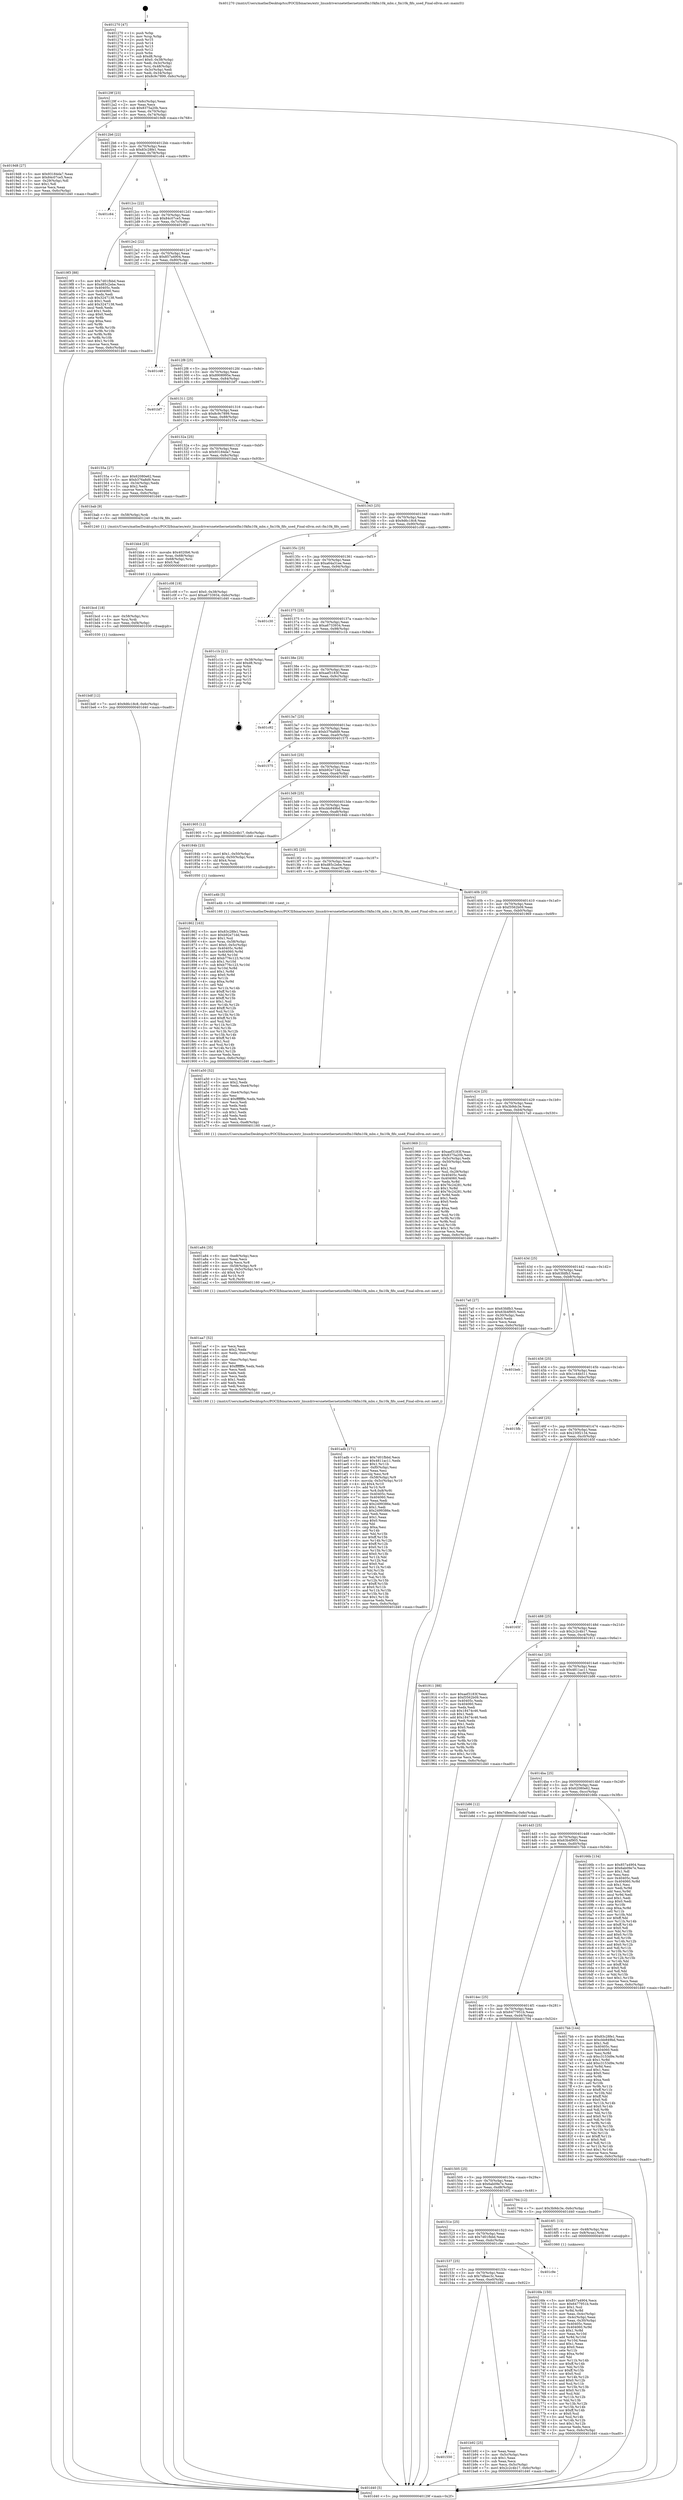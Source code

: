 digraph "0x401270" {
  label = "0x401270 (/mnt/c/Users/mathe/Desktop/tcc/POCII/binaries/extr_linuxdriversnetethernetintelfm10kfm10k_mbx.c_fm10k_fifo_used_Final-ollvm.out::main(0))"
  labelloc = "t"
  node[shape=record]

  Entry [label="",width=0.3,height=0.3,shape=circle,fillcolor=black,style=filled]
  "0x40129f" [label="{
     0x40129f [23]\l
     | [instrs]\l
     &nbsp;&nbsp;0x40129f \<+3\>: mov -0x6c(%rbp),%eax\l
     &nbsp;&nbsp;0x4012a2 \<+2\>: mov %eax,%ecx\l
     &nbsp;&nbsp;0x4012a4 \<+6\>: sub $0x8375a20b,%ecx\l
     &nbsp;&nbsp;0x4012aa \<+3\>: mov %eax,-0x70(%rbp)\l
     &nbsp;&nbsp;0x4012ad \<+3\>: mov %ecx,-0x74(%rbp)\l
     &nbsp;&nbsp;0x4012b0 \<+6\>: je 00000000004019d8 \<main+0x768\>\l
  }"]
  "0x4019d8" [label="{
     0x4019d8 [27]\l
     | [instrs]\l
     &nbsp;&nbsp;0x4019d8 \<+5\>: mov $0x93184da7,%eax\l
     &nbsp;&nbsp;0x4019dd \<+5\>: mov $0x84c07ce5,%ecx\l
     &nbsp;&nbsp;0x4019e2 \<+3\>: mov -0x29(%rbp),%dl\l
     &nbsp;&nbsp;0x4019e5 \<+3\>: test $0x1,%dl\l
     &nbsp;&nbsp;0x4019e8 \<+3\>: cmovne %ecx,%eax\l
     &nbsp;&nbsp;0x4019eb \<+3\>: mov %eax,-0x6c(%rbp)\l
     &nbsp;&nbsp;0x4019ee \<+5\>: jmp 0000000000401d40 \<main+0xad0\>\l
  }"]
  "0x4012b6" [label="{
     0x4012b6 [22]\l
     | [instrs]\l
     &nbsp;&nbsp;0x4012b6 \<+5\>: jmp 00000000004012bb \<main+0x4b\>\l
     &nbsp;&nbsp;0x4012bb \<+3\>: mov -0x70(%rbp),%eax\l
     &nbsp;&nbsp;0x4012be \<+5\>: sub $0x83c28fe1,%eax\l
     &nbsp;&nbsp;0x4012c3 \<+3\>: mov %eax,-0x78(%rbp)\l
     &nbsp;&nbsp;0x4012c6 \<+6\>: je 0000000000401c64 \<main+0x9f4\>\l
  }"]
  Exit [label="",width=0.3,height=0.3,shape=circle,fillcolor=black,style=filled,peripheries=2]
  "0x401c64" [label="{
     0x401c64\l
  }", style=dashed]
  "0x4012cc" [label="{
     0x4012cc [22]\l
     | [instrs]\l
     &nbsp;&nbsp;0x4012cc \<+5\>: jmp 00000000004012d1 \<main+0x61\>\l
     &nbsp;&nbsp;0x4012d1 \<+3\>: mov -0x70(%rbp),%eax\l
     &nbsp;&nbsp;0x4012d4 \<+5\>: sub $0x84c07ce5,%eax\l
     &nbsp;&nbsp;0x4012d9 \<+3\>: mov %eax,-0x7c(%rbp)\l
     &nbsp;&nbsp;0x4012dc \<+6\>: je 00000000004019f3 \<main+0x783\>\l
  }"]
  "0x401bdf" [label="{
     0x401bdf [12]\l
     | [instrs]\l
     &nbsp;&nbsp;0x401bdf \<+7\>: movl $0x9d6c18c8,-0x6c(%rbp)\l
     &nbsp;&nbsp;0x401be6 \<+5\>: jmp 0000000000401d40 \<main+0xad0\>\l
  }"]
  "0x4019f3" [label="{
     0x4019f3 [88]\l
     | [instrs]\l
     &nbsp;&nbsp;0x4019f3 \<+5\>: mov $0x7d01fbbd,%eax\l
     &nbsp;&nbsp;0x4019f8 \<+5\>: mov $0xd85c2ebe,%ecx\l
     &nbsp;&nbsp;0x4019fd \<+7\>: mov 0x40405c,%edx\l
     &nbsp;&nbsp;0x401a04 \<+7\>: mov 0x404060,%esi\l
     &nbsp;&nbsp;0x401a0b \<+2\>: mov %edx,%edi\l
     &nbsp;&nbsp;0x401a0d \<+6\>: sub $0x3247138,%edi\l
     &nbsp;&nbsp;0x401a13 \<+3\>: sub $0x1,%edi\l
     &nbsp;&nbsp;0x401a16 \<+6\>: add $0x3247138,%edi\l
     &nbsp;&nbsp;0x401a1c \<+3\>: imul %edi,%edx\l
     &nbsp;&nbsp;0x401a1f \<+3\>: and $0x1,%edx\l
     &nbsp;&nbsp;0x401a22 \<+3\>: cmp $0x0,%edx\l
     &nbsp;&nbsp;0x401a25 \<+4\>: sete %r8b\l
     &nbsp;&nbsp;0x401a29 \<+3\>: cmp $0xa,%esi\l
     &nbsp;&nbsp;0x401a2c \<+4\>: setl %r9b\l
     &nbsp;&nbsp;0x401a30 \<+3\>: mov %r8b,%r10b\l
     &nbsp;&nbsp;0x401a33 \<+3\>: and %r9b,%r10b\l
     &nbsp;&nbsp;0x401a36 \<+3\>: xor %r9b,%r8b\l
     &nbsp;&nbsp;0x401a39 \<+3\>: or %r8b,%r10b\l
     &nbsp;&nbsp;0x401a3c \<+4\>: test $0x1,%r10b\l
     &nbsp;&nbsp;0x401a40 \<+3\>: cmovne %ecx,%eax\l
     &nbsp;&nbsp;0x401a43 \<+3\>: mov %eax,-0x6c(%rbp)\l
     &nbsp;&nbsp;0x401a46 \<+5\>: jmp 0000000000401d40 \<main+0xad0\>\l
  }"]
  "0x4012e2" [label="{
     0x4012e2 [22]\l
     | [instrs]\l
     &nbsp;&nbsp;0x4012e2 \<+5\>: jmp 00000000004012e7 \<main+0x77\>\l
     &nbsp;&nbsp;0x4012e7 \<+3\>: mov -0x70(%rbp),%eax\l
     &nbsp;&nbsp;0x4012ea \<+5\>: sub $0x857a4904,%eax\l
     &nbsp;&nbsp;0x4012ef \<+3\>: mov %eax,-0x80(%rbp)\l
     &nbsp;&nbsp;0x4012f2 \<+6\>: je 0000000000401c48 \<main+0x9d8\>\l
  }"]
  "0x401bcd" [label="{
     0x401bcd [18]\l
     | [instrs]\l
     &nbsp;&nbsp;0x401bcd \<+4\>: mov -0x58(%rbp),%rsi\l
     &nbsp;&nbsp;0x401bd1 \<+3\>: mov %rsi,%rdi\l
     &nbsp;&nbsp;0x401bd4 \<+6\>: mov %eax,-0xf4(%rbp)\l
     &nbsp;&nbsp;0x401bda \<+5\>: call 0000000000401030 \<free@plt\>\l
     | [calls]\l
     &nbsp;&nbsp;0x401030 \{1\} (unknown)\l
  }"]
  "0x401c48" [label="{
     0x401c48\l
  }", style=dashed]
  "0x4012f8" [label="{
     0x4012f8 [25]\l
     | [instrs]\l
     &nbsp;&nbsp;0x4012f8 \<+5\>: jmp 00000000004012fd \<main+0x8d\>\l
     &nbsp;&nbsp;0x4012fd \<+3\>: mov -0x70(%rbp),%eax\l
     &nbsp;&nbsp;0x401300 \<+5\>: sub $0x8908995e,%eax\l
     &nbsp;&nbsp;0x401305 \<+6\>: mov %eax,-0x84(%rbp)\l
     &nbsp;&nbsp;0x40130b \<+6\>: je 0000000000401bf7 \<main+0x987\>\l
  }"]
  "0x401bb4" [label="{
     0x401bb4 [25]\l
     | [instrs]\l
     &nbsp;&nbsp;0x401bb4 \<+10\>: movabs $0x4020b6,%rdi\l
     &nbsp;&nbsp;0x401bbe \<+4\>: mov %rax,-0x68(%rbp)\l
     &nbsp;&nbsp;0x401bc2 \<+4\>: mov -0x68(%rbp),%rsi\l
     &nbsp;&nbsp;0x401bc6 \<+2\>: mov $0x0,%al\l
     &nbsp;&nbsp;0x401bc8 \<+5\>: call 0000000000401040 \<printf@plt\>\l
     | [calls]\l
     &nbsp;&nbsp;0x401040 \{1\} (unknown)\l
  }"]
  "0x401bf7" [label="{
     0x401bf7\l
  }", style=dashed]
  "0x401311" [label="{
     0x401311 [25]\l
     | [instrs]\l
     &nbsp;&nbsp;0x401311 \<+5\>: jmp 0000000000401316 \<main+0xa6\>\l
     &nbsp;&nbsp;0x401316 \<+3\>: mov -0x70(%rbp),%eax\l
     &nbsp;&nbsp;0x401319 \<+5\>: sub $0x8c9c7899,%eax\l
     &nbsp;&nbsp;0x40131e \<+6\>: mov %eax,-0x88(%rbp)\l
     &nbsp;&nbsp;0x401324 \<+6\>: je 000000000040155a \<main+0x2ea\>\l
  }"]
  "0x401550" [label="{
     0x401550\l
  }", style=dashed]
  "0x40155a" [label="{
     0x40155a [27]\l
     | [instrs]\l
     &nbsp;&nbsp;0x40155a \<+5\>: mov $0x62080e62,%eax\l
     &nbsp;&nbsp;0x40155f \<+5\>: mov $0xb376a8d9,%ecx\l
     &nbsp;&nbsp;0x401564 \<+3\>: mov -0x34(%rbp),%edx\l
     &nbsp;&nbsp;0x401567 \<+3\>: cmp $0x2,%edx\l
     &nbsp;&nbsp;0x40156a \<+3\>: cmovne %ecx,%eax\l
     &nbsp;&nbsp;0x40156d \<+3\>: mov %eax,-0x6c(%rbp)\l
     &nbsp;&nbsp;0x401570 \<+5\>: jmp 0000000000401d40 \<main+0xad0\>\l
  }"]
  "0x40132a" [label="{
     0x40132a [25]\l
     | [instrs]\l
     &nbsp;&nbsp;0x40132a \<+5\>: jmp 000000000040132f \<main+0xbf\>\l
     &nbsp;&nbsp;0x40132f \<+3\>: mov -0x70(%rbp),%eax\l
     &nbsp;&nbsp;0x401332 \<+5\>: sub $0x93184da7,%eax\l
     &nbsp;&nbsp;0x401337 \<+6\>: mov %eax,-0x8c(%rbp)\l
     &nbsp;&nbsp;0x40133d \<+6\>: je 0000000000401bab \<main+0x93b\>\l
  }"]
  "0x401d40" [label="{
     0x401d40 [5]\l
     | [instrs]\l
     &nbsp;&nbsp;0x401d40 \<+5\>: jmp 000000000040129f \<main+0x2f\>\l
  }"]
  "0x401270" [label="{
     0x401270 [47]\l
     | [instrs]\l
     &nbsp;&nbsp;0x401270 \<+1\>: push %rbp\l
     &nbsp;&nbsp;0x401271 \<+3\>: mov %rsp,%rbp\l
     &nbsp;&nbsp;0x401274 \<+2\>: push %r15\l
     &nbsp;&nbsp;0x401276 \<+2\>: push %r14\l
     &nbsp;&nbsp;0x401278 \<+2\>: push %r13\l
     &nbsp;&nbsp;0x40127a \<+2\>: push %r12\l
     &nbsp;&nbsp;0x40127c \<+1\>: push %rbx\l
     &nbsp;&nbsp;0x40127d \<+7\>: sub $0xd8,%rsp\l
     &nbsp;&nbsp;0x401284 \<+7\>: movl $0x0,-0x38(%rbp)\l
     &nbsp;&nbsp;0x40128b \<+3\>: mov %edi,-0x3c(%rbp)\l
     &nbsp;&nbsp;0x40128e \<+4\>: mov %rsi,-0x48(%rbp)\l
     &nbsp;&nbsp;0x401292 \<+3\>: mov -0x3c(%rbp),%edi\l
     &nbsp;&nbsp;0x401295 \<+3\>: mov %edi,-0x34(%rbp)\l
     &nbsp;&nbsp;0x401298 \<+7\>: movl $0x8c9c7899,-0x6c(%rbp)\l
  }"]
  "0x401b92" [label="{
     0x401b92 [25]\l
     | [instrs]\l
     &nbsp;&nbsp;0x401b92 \<+2\>: xor %eax,%eax\l
     &nbsp;&nbsp;0x401b94 \<+3\>: mov -0x5c(%rbp),%ecx\l
     &nbsp;&nbsp;0x401b97 \<+3\>: sub $0x1,%eax\l
     &nbsp;&nbsp;0x401b9a \<+2\>: sub %eax,%ecx\l
     &nbsp;&nbsp;0x401b9c \<+3\>: mov %ecx,-0x5c(%rbp)\l
     &nbsp;&nbsp;0x401b9f \<+7\>: movl $0x2c2c4b17,-0x6c(%rbp)\l
     &nbsp;&nbsp;0x401ba6 \<+5\>: jmp 0000000000401d40 \<main+0xad0\>\l
  }"]
  "0x401bab" [label="{
     0x401bab [9]\l
     | [instrs]\l
     &nbsp;&nbsp;0x401bab \<+4\>: mov -0x58(%rbp),%rdi\l
     &nbsp;&nbsp;0x401baf \<+5\>: call 0000000000401240 \<fm10k_fifo_used\>\l
     | [calls]\l
     &nbsp;&nbsp;0x401240 \{1\} (/mnt/c/Users/mathe/Desktop/tcc/POCII/binaries/extr_linuxdriversnetethernetintelfm10kfm10k_mbx.c_fm10k_fifo_used_Final-ollvm.out::fm10k_fifo_used)\l
  }"]
  "0x401343" [label="{
     0x401343 [25]\l
     | [instrs]\l
     &nbsp;&nbsp;0x401343 \<+5\>: jmp 0000000000401348 \<main+0xd8\>\l
     &nbsp;&nbsp;0x401348 \<+3\>: mov -0x70(%rbp),%eax\l
     &nbsp;&nbsp;0x40134b \<+5\>: sub $0x9d6c18c8,%eax\l
     &nbsp;&nbsp;0x401350 \<+6\>: mov %eax,-0x90(%rbp)\l
     &nbsp;&nbsp;0x401356 \<+6\>: je 0000000000401c08 \<main+0x998\>\l
  }"]
  "0x401537" [label="{
     0x401537 [25]\l
     | [instrs]\l
     &nbsp;&nbsp;0x401537 \<+5\>: jmp 000000000040153c \<main+0x2cc\>\l
     &nbsp;&nbsp;0x40153c \<+3\>: mov -0x70(%rbp),%eax\l
     &nbsp;&nbsp;0x40153f \<+5\>: sub $0x7dfeec3c,%eax\l
     &nbsp;&nbsp;0x401544 \<+6\>: mov %eax,-0xe0(%rbp)\l
     &nbsp;&nbsp;0x40154a \<+6\>: je 0000000000401b92 \<main+0x922\>\l
  }"]
  "0x401c08" [label="{
     0x401c08 [19]\l
     | [instrs]\l
     &nbsp;&nbsp;0x401c08 \<+7\>: movl $0x0,-0x38(%rbp)\l
     &nbsp;&nbsp;0x401c0f \<+7\>: movl $0xa6733934,-0x6c(%rbp)\l
     &nbsp;&nbsp;0x401c16 \<+5\>: jmp 0000000000401d40 \<main+0xad0\>\l
  }"]
  "0x40135c" [label="{
     0x40135c [25]\l
     | [instrs]\l
     &nbsp;&nbsp;0x40135c \<+5\>: jmp 0000000000401361 \<main+0xf1\>\l
     &nbsp;&nbsp;0x401361 \<+3\>: mov -0x70(%rbp),%eax\l
     &nbsp;&nbsp;0x401364 \<+5\>: sub $0xa64a31ee,%eax\l
     &nbsp;&nbsp;0x401369 \<+6\>: mov %eax,-0x94(%rbp)\l
     &nbsp;&nbsp;0x40136f \<+6\>: je 0000000000401c30 \<main+0x9c0\>\l
  }"]
  "0x401c9e" [label="{
     0x401c9e\l
  }", style=dashed]
  "0x401c30" [label="{
     0x401c30\l
  }", style=dashed]
  "0x401375" [label="{
     0x401375 [25]\l
     | [instrs]\l
     &nbsp;&nbsp;0x401375 \<+5\>: jmp 000000000040137a \<main+0x10a\>\l
     &nbsp;&nbsp;0x40137a \<+3\>: mov -0x70(%rbp),%eax\l
     &nbsp;&nbsp;0x40137d \<+5\>: sub $0xa6733934,%eax\l
     &nbsp;&nbsp;0x401382 \<+6\>: mov %eax,-0x98(%rbp)\l
     &nbsp;&nbsp;0x401388 \<+6\>: je 0000000000401c1b \<main+0x9ab\>\l
  }"]
  "0x401adb" [label="{
     0x401adb [171]\l
     | [instrs]\l
     &nbsp;&nbsp;0x401adb \<+5\>: mov $0x7d01fbbd,%ecx\l
     &nbsp;&nbsp;0x401ae0 \<+5\>: mov $0x4811ac11,%edx\l
     &nbsp;&nbsp;0x401ae5 \<+3\>: mov $0x1,%r11b\l
     &nbsp;&nbsp;0x401ae8 \<+6\>: mov -0xf0(%rbp),%esi\l
     &nbsp;&nbsp;0x401aee \<+3\>: imul %eax,%esi\l
     &nbsp;&nbsp;0x401af1 \<+3\>: movslq %esi,%r8\l
     &nbsp;&nbsp;0x401af4 \<+4\>: mov -0x58(%rbp),%r9\l
     &nbsp;&nbsp;0x401af8 \<+4\>: movslq -0x5c(%rbp),%r10\l
     &nbsp;&nbsp;0x401afc \<+4\>: shl $0x4,%r10\l
     &nbsp;&nbsp;0x401b00 \<+3\>: add %r10,%r9\l
     &nbsp;&nbsp;0x401b03 \<+4\>: mov %r8,0x8(%r9)\l
     &nbsp;&nbsp;0x401b07 \<+7\>: mov 0x40405c,%eax\l
     &nbsp;&nbsp;0x401b0e \<+7\>: mov 0x404060,%esi\l
     &nbsp;&nbsp;0x401b15 \<+2\>: mov %eax,%edi\l
     &nbsp;&nbsp;0x401b17 \<+6\>: add $0x2499386e,%edi\l
     &nbsp;&nbsp;0x401b1d \<+3\>: sub $0x1,%edi\l
     &nbsp;&nbsp;0x401b20 \<+6\>: sub $0x2499386e,%edi\l
     &nbsp;&nbsp;0x401b26 \<+3\>: imul %edi,%eax\l
     &nbsp;&nbsp;0x401b29 \<+3\>: and $0x1,%eax\l
     &nbsp;&nbsp;0x401b2c \<+3\>: cmp $0x0,%eax\l
     &nbsp;&nbsp;0x401b2f \<+3\>: sete %bl\l
     &nbsp;&nbsp;0x401b32 \<+3\>: cmp $0xa,%esi\l
     &nbsp;&nbsp;0x401b35 \<+4\>: setl %r14b\l
     &nbsp;&nbsp;0x401b39 \<+3\>: mov %bl,%r15b\l
     &nbsp;&nbsp;0x401b3c \<+4\>: xor $0xff,%r15b\l
     &nbsp;&nbsp;0x401b40 \<+3\>: mov %r14b,%r12b\l
     &nbsp;&nbsp;0x401b43 \<+4\>: xor $0xff,%r12b\l
     &nbsp;&nbsp;0x401b47 \<+4\>: xor $0x0,%r11b\l
     &nbsp;&nbsp;0x401b4b \<+3\>: mov %r15b,%r13b\l
     &nbsp;&nbsp;0x401b4e \<+4\>: and $0x0,%r13b\l
     &nbsp;&nbsp;0x401b52 \<+3\>: and %r11b,%bl\l
     &nbsp;&nbsp;0x401b55 \<+3\>: mov %r12b,%al\l
     &nbsp;&nbsp;0x401b58 \<+2\>: and $0x0,%al\l
     &nbsp;&nbsp;0x401b5a \<+3\>: and %r11b,%r14b\l
     &nbsp;&nbsp;0x401b5d \<+3\>: or %bl,%r13b\l
     &nbsp;&nbsp;0x401b60 \<+3\>: or %r14b,%al\l
     &nbsp;&nbsp;0x401b63 \<+3\>: xor %al,%r13b\l
     &nbsp;&nbsp;0x401b66 \<+3\>: or %r12b,%r15b\l
     &nbsp;&nbsp;0x401b69 \<+4\>: xor $0xff,%r15b\l
     &nbsp;&nbsp;0x401b6d \<+4\>: or $0x0,%r11b\l
     &nbsp;&nbsp;0x401b71 \<+3\>: and %r11b,%r15b\l
     &nbsp;&nbsp;0x401b74 \<+3\>: or %r15b,%r13b\l
     &nbsp;&nbsp;0x401b77 \<+4\>: test $0x1,%r13b\l
     &nbsp;&nbsp;0x401b7b \<+3\>: cmovne %edx,%ecx\l
     &nbsp;&nbsp;0x401b7e \<+3\>: mov %ecx,-0x6c(%rbp)\l
     &nbsp;&nbsp;0x401b81 \<+5\>: jmp 0000000000401d40 \<main+0xad0\>\l
  }"]
  "0x401c1b" [label="{
     0x401c1b [21]\l
     | [instrs]\l
     &nbsp;&nbsp;0x401c1b \<+3\>: mov -0x38(%rbp),%eax\l
     &nbsp;&nbsp;0x401c1e \<+7\>: add $0xd8,%rsp\l
     &nbsp;&nbsp;0x401c25 \<+1\>: pop %rbx\l
     &nbsp;&nbsp;0x401c26 \<+2\>: pop %r12\l
     &nbsp;&nbsp;0x401c28 \<+2\>: pop %r13\l
     &nbsp;&nbsp;0x401c2a \<+2\>: pop %r14\l
     &nbsp;&nbsp;0x401c2c \<+2\>: pop %r15\l
     &nbsp;&nbsp;0x401c2e \<+1\>: pop %rbp\l
     &nbsp;&nbsp;0x401c2f \<+1\>: ret\l
  }"]
  "0x40138e" [label="{
     0x40138e [25]\l
     | [instrs]\l
     &nbsp;&nbsp;0x40138e \<+5\>: jmp 0000000000401393 \<main+0x123\>\l
     &nbsp;&nbsp;0x401393 \<+3\>: mov -0x70(%rbp),%eax\l
     &nbsp;&nbsp;0x401396 \<+5\>: sub $0xaef3183f,%eax\l
     &nbsp;&nbsp;0x40139b \<+6\>: mov %eax,-0x9c(%rbp)\l
     &nbsp;&nbsp;0x4013a1 \<+6\>: je 0000000000401c92 \<main+0xa22\>\l
  }"]
  "0x401aa7" [label="{
     0x401aa7 [52]\l
     | [instrs]\l
     &nbsp;&nbsp;0x401aa7 \<+2\>: xor %ecx,%ecx\l
     &nbsp;&nbsp;0x401aa9 \<+5\>: mov $0x2,%edx\l
     &nbsp;&nbsp;0x401aae \<+6\>: mov %edx,-0xec(%rbp)\l
     &nbsp;&nbsp;0x401ab4 \<+1\>: cltd\l
     &nbsp;&nbsp;0x401ab5 \<+6\>: mov -0xec(%rbp),%esi\l
     &nbsp;&nbsp;0x401abb \<+2\>: idiv %esi\l
     &nbsp;&nbsp;0x401abd \<+6\>: imul $0xfffffffe,%edx,%edx\l
     &nbsp;&nbsp;0x401ac3 \<+2\>: mov %ecx,%edi\l
     &nbsp;&nbsp;0x401ac5 \<+2\>: sub %edx,%edi\l
     &nbsp;&nbsp;0x401ac7 \<+2\>: mov %ecx,%edx\l
     &nbsp;&nbsp;0x401ac9 \<+3\>: sub $0x1,%edx\l
     &nbsp;&nbsp;0x401acc \<+2\>: add %edx,%edi\l
     &nbsp;&nbsp;0x401ace \<+2\>: sub %edi,%ecx\l
     &nbsp;&nbsp;0x401ad0 \<+6\>: mov %ecx,-0xf0(%rbp)\l
     &nbsp;&nbsp;0x401ad6 \<+5\>: call 0000000000401160 \<next_i\>\l
     | [calls]\l
     &nbsp;&nbsp;0x401160 \{1\} (/mnt/c/Users/mathe/Desktop/tcc/POCII/binaries/extr_linuxdriversnetethernetintelfm10kfm10k_mbx.c_fm10k_fifo_used_Final-ollvm.out::next_i)\l
  }"]
  "0x401c92" [label="{
     0x401c92\l
  }", style=dashed]
  "0x4013a7" [label="{
     0x4013a7 [25]\l
     | [instrs]\l
     &nbsp;&nbsp;0x4013a7 \<+5\>: jmp 00000000004013ac \<main+0x13c\>\l
     &nbsp;&nbsp;0x4013ac \<+3\>: mov -0x70(%rbp),%eax\l
     &nbsp;&nbsp;0x4013af \<+5\>: sub $0xb376a8d9,%eax\l
     &nbsp;&nbsp;0x4013b4 \<+6\>: mov %eax,-0xa0(%rbp)\l
     &nbsp;&nbsp;0x4013ba \<+6\>: je 0000000000401575 \<main+0x305\>\l
  }"]
  "0x401a84" [label="{
     0x401a84 [35]\l
     | [instrs]\l
     &nbsp;&nbsp;0x401a84 \<+6\>: mov -0xe8(%rbp),%ecx\l
     &nbsp;&nbsp;0x401a8a \<+3\>: imul %eax,%ecx\l
     &nbsp;&nbsp;0x401a8d \<+3\>: movslq %ecx,%r8\l
     &nbsp;&nbsp;0x401a90 \<+4\>: mov -0x58(%rbp),%r9\l
     &nbsp;&nbsp;0x401a94 \<+4\>: movslq -0x5c(%rbp),%r10\l
     &nbsp;&nbsp;0x401a98 \<+4\>: shl $0x4,%r10\l
     &nbsp;&nbsp;0x401a9c \<+3\>: add %r10,%r9\l
     &nbsp;&nbsp;0x401a9f \<+3\>: mov %r8,(%r9)\l
     &nbsp;&nbsp;0x401aa2 \<+5\>: call 0000000000401160 \<next_i\>\l
     | [calls]\l
     &nbsp;&nbsp;0x401160 \{1\} (/mnt/c/Users/mathe/Desktop/tcc/POCII/binaries/extr_linuxdriversnetethernetintelfm10kfm10k_mbx.c_fm10k_fifo_used_Final-ollvm.out::next_i)\l
  }"]
  "0x401575" [label="{
     0x401575\l
  }", style=dashed]
  "0x4013c0" [label="{
     0x4013c0 [25]\l
     | [instrs]\l
     &nbsp;&nbsp;0x4013c0 \<+5\>: jmp 00000000004013c5 \<main+0x155\>\l
     &nbsp;&nbsp;0x4013c5 \<+3\>: mov -0x70(%rbp),%eax\l
     &nbsp;&nbsp;0x4013c8 \<+5\>: sub $0xb92e71dd,%eax\l
     &nbsp;&nbsp;0x4013cd \<+6\>: mov %eax,-0xa4(%rbp)\l
     &nbsp;&nbsp;0x4013d3 \<+6\>: je 0000000000401905 \<main+0x695\>\l
  }"]
  "0x401a50" [label="{
     0x401a50 [52]\l
     | [instrs]\l
     &nbsp;&nbsp;0x401a50 \<+2\>: xor %ecx,%ecx\l
     &nbsp;&nbsp;0x401a52 \<+5\>: mov $0x2,%edx\l
     &nbsp;&nbsp;0x401a57 \<+6\>: mov %edx,-0xe4(%rbp)\l
     &nbsp;&nbsp;0x401a5d \<+1\>: cltd\l
     &nbsp;&nbsp;0x401a5e \<+6\>: mov -0xe4(%rbp),%esi\l
     &nbsp;&nbsp;0x401a64 \<+2\>: idiv %esi\l
     &nbsp;&nbsp;0x401a66 \<+6\>: imul $0xfffffffe,%edx,%edx\l
     &nbsp;&nbsp;0x401a6c \<+2\>: mov %ecx,%edi\l
     &nbsp;&nbsp;0x401a6e \<+2\>: sub %edx,%edi\l
     &nbsp;&nbsp;0x401a70 \<+2\>: mov %ecx,%edx\l
     &nbsp;&nbsp;0x401a72 \<+3\>: sub $0x1,%edx\l
     &nbsp;&nbsp;0x401a75 \<+2\>: add %edx,%edi\l
     &nbsp;&nbsp;0x401a77 \<+2\>: sub %edi,%ecx\l
     &nbsp;&nbsp;0x401a79 \<+6\>: mov %ecx,-0xe8(%rbp)\l
     &nbsp;&nbsp;0x401a7f \<+5\>: call 0000000000401160 \<next_i\>\l
     | [calls]\l
     &nbsp;&nbsp;0x401160 \{1\} (/mnt/c/Users/mathe/Desktop/tcc/POCII/binaries/extr_linuxdriversnetethernetintelfm10kfm10k_mbx.c_fm10k_fifo_used_Final-ollvm.out::next_i)\l
  }"]
  "0x401905" [label="{
     0x401905 [12]\l
     | [instrs]\l
     &nbsp;&nbsp;0x401905 \<+7\>: movl $0x2c2c4b17,-0x6c(%rbp)\l
     &nbsp;&nbsp;0x40190c \<+5\>: jmp 0000000000401d40 \<main+0xad0\>\l
  }"]
  "0x4013d9" [label="{
     0x4013d9 [25]\l
     | [instrs]\l
     &nbsp;&nbsp;0x4013d9 \<+5\>: jmp 00000000004013de \<main+0x16e\>\l
     &nbsp;&nbsp;0x4013de \<+3\>: mov -0x70(%rbp),%eax\l
     &nbsp;&nbsp;0x4013e1 \<+5\>: sub $0xcbb849bd,%eax\l
     &nbsp;&nbsp;0x4013e6 \<+6\>: mov %eax,-0xa8(%rbp)\l
     &nbsp;&nbsp;0x4013ec \<+6\>: je 000000000040184b \<main+0x5db\>\l
  }"]
  "0x401862" [label="{
     0x401862 [163]\l
     | [instrs]\l
     &nbsp;&nbsp;0x401862 \<+5\>: mov $0x83c28fe1,%ecx\l
     &nbsp;&nbsp;0x401867 \<+5\>: mov $0xb92e71dd,%edx\l
     &nbsp;&nbsp;0x40186c \<+3\>: mov $0x1,%sil\l
     &nbsp;&nbsp;0x40186f \<+4\>: mov %rax,-0x58(%rbp)\l
     &nbsp;&nbsp;0x401873 \<+7\>: movl $0x0,-0x5c(%rbp)\l
     &nbsp;&nbsp;0x40187a \<+8\>: mov 0x40405c,%r8d\l
     &nbsp;&nbsp;0x401882 \<+8\>: mov 0x404060,%r9d\l
     &nbsp;&nbsp;0x40188a \<+3\>: mov %r8d,%r10d\l
     &nbsp;&nbsp;0x40188d \<+7\>: add $0xb776c123,%r10d\l
     &nbsp;&nbsp;0x401894 \<+4\>: sub $0x1,%r10d\l
     &nbsp;&nbsp;0x401898 \<+7\>: sub $0xb776c123,%r10d\l
     &nbsp;&nbsp;0x40189f \<+4\>: imul %r10d,%r8d\l
     &nbsp;&nbsp;0x4018a3 \<+4\>: and $0x1,%r8d\l
     &nbsp;&nbsp;0x4018a7 \<+4\>: cmp $0x0,%r8d\l
     &nbsp;&nbsp;0x4018ab \<+4\>: sete %r11b\l
     &nbsp;&nbsp;0x4018af \<+4\>: cmp $0xa,%r9d\l
     &nbsp;&nbsp;0x4018b3 \<+3\>: setl %bl\l
     &nbsp;&nbsp;0x4018b6 \<+3\>: mov %r11b,%r14b\l
     &nbsp;&nbsp;0x4018b9 \<+4\>: xor $0xff,%r14b\l
     &nbsp;&nbsp;0x4018bd \<+3\>: mov %bl,%r15b\l
     &nbsp;&nbsp;0x4018c0 \<+4\>: xor $0xff,%r15b\l
     &nbsp;&nbsp;0x4018c4 \<+4\>: xor $0x1,%sil\l
     &nbsp;&nbsp;0x4018c8 \<+3\>: mov %r14b,%r12b\l
     &nbsp;&nbsp;0x4018cb \<+4\>: and $0xff,%r12b\l
     &nbsp;&nbsp;0x4018cf \<+3\>: and %sil,%r11b\l
     &nbsp;&nbsp;0x4018d2 \<+3\>: mov %r15b,%r13b\l
     &nbsp;&nbsp;0x4018d5 \<+4\>: and $0xff,%r13b\l
     &nbsp;&nbsp;0x4018d9 \<+3\>: and %sil,%bl\l
     &nbsp;&nbsp;0x4018dc \<+3\>: or %r11b,%r12b\l
     &nbsp;&nbsp;0x4018df \<+3\>: or %bl,%r13b\l
     &nbsp;&nbsp;0x4018e2 \<+3\>: xor %r13b,%r12b\l
     &nbsp;&nbsp;0x4018e5 \<+3\>: or %r15b,%r14b\l
     &nbsp;&nbsp;0x4018e8 \<+4\>: xor $0xff,%r14b\l
     &nbsp;&nbsp;0x4018ec \<+4\>: or $0x1,%sil\l
     &nbsp;&nbsp;0x4018f0 \<+3\>: and %sil,%r14b\l
     &nbsp;&nbsp;0x4018f3 \<+3\>: or %r14b,%r12b\l
     &nbsp;&nbsp;0x4018f6 \<+4\>: test $0x1,%r12b\l
     &nbsp;&nbsp;0x4018fa \<+3\>: cmovne %edx,%ecx\l
     &nbsp;&nbsp;0x4018fd \<+3\>: mov %ecx,-0x6c(%rbp)\l
     &nbsp;&nbsp;0x401900 \<+5\>: jmp 0000000000401d40 \<main+0xad0\>\l
  }"]
  "0x40184b" [label="{
     0x40184b [23]\l
     | [instrs]\l
     &nbsp;&nbsp;0x40184b \<+7\>: movl $0x1,-0x50(%rbp)\l
     &nbsp;&nbsp;0x401852 \<+4\>: movslq -0x50(%rbp),%rax\l
     &nbsp;&nbsp;0x401856 \<+4\>: shl $0x4,%rax\l
     &nbsp;&nbsp;0x40185a \<+3\>: mov %rax,%rdi\l
     &nbsp;&nbsp;0x40185d \<+5\>: call 0000000000401050 \<malloc@plt\>\l
     | [calls]\l
     &nbsp;&nbsp;0x401050 \{1\} (unknown)\l
  }"]
  "0x4013f2" [label="{
     0x4013f2 [25]\l
     | [instrs]\l
     &nbsp;&nbsp;0x4013f2 \<+5\>: jmp 00000000004013f7 \<main+0x187\>\l
     &nbsp;&nbsp;0x4013f7 \<+3\>: mov -0x70(%rbp),%eax\l
     &nbsp;&nbsp;0x4013fa \<+5\>: sub $0xd85c2ebe,%eax\l
     &nbsp;&nbsp;0x4013ff \<+6\>: mov %eax,-0xac(%rbp)\l
     &nbsp;&nbsp;0x401405 \<+6\>: je 0000000000401a4b \<main+0x7db\>\l
  }"]
  "0x4016fe" [label="{
     0x4016fe [150]\l
     | [instrs]\l
     &nbsp;&nbsp;0x4016fe \<+5\>: mov $0x857a4904,%ecx\l
     &nbsp;&nbsp;0x401703 \<+5\>: mov $0x6477951b,%edx\l
     &nbsp;&nbsp;0x401708 \<+3\>: mov $0x1,%sil\l
     &nbsp;&nbsp;0x40170b \<+3\>: xor %r8d,%r8d\l
     &nbsp;&nbsp;0x40170e \<+3\>: mov %eax,-0x4c(%rbp)\l
     &nbsp;&nbsp;0x401711 \<+3\>: mov -0x4c(%rbp),%eax\l
     &nbsp;&nbsp;0x401714 \<+3\>: mov %eax,-0x30(%rbp)\l
     &nbsp;&nbsp;0x401717 \<+7\>: mov 0x40405c,%eax\l
     &nbsp;&nbsp;0x40171e \<+8\>: mov 0x404060,%r9d\l
     &nbsp;&nbsp;0x401726 \<+4\>: sub $0x1,%r8d\l
     &nbsp;&nbsp;0x40172a \<+3\>: mov %eax,%r10d\l
     &nbsp;&nbsp;0x40172d \<+3\>: add %r8d,%r10d\l
     &nbsp;&nbsp;0x401730 \<+4\>: imul %r10d,%eax\l
     &nbsp;&nbsp;0x401734 \<+3\>: and $0x1,%eax\l
     &nbsp;&nbsp;0x401737 \<+3\>: cmp $0x0,%eax\l
     &nbsp;&nbsp;0x40173a \<+4\>: sete %r11b\l
     &nbsp;&nbsp;0x40173e \<+4\>: cmp $0xa,%r9d\l
     &nbsp;&nbsp;0x401742 \<+3\>: setl %bl\l
     &nbsp;&nbsp;0x401745 \<+3\>: mov %r11b,%r14b\l
     &nbsp;&nbsp;0x401748 \<+4\>: xor $0xff,%r14b\l
     &nbsp;&nbsp;0x40174c \<+3\>: mov %bl,%r15b\l
     &nbsp;&nbsp;0x40174f \<+4\>: xor $0xff,%r15b\l
     &nbsp;&nbsp;0x401753 \<+4\>: xor $0x0,%sil\l
     &nbsp;&nbsp;0x401757 \<+3\>: mov %r14b,%r12b\l
     &nbsp;&nbsp;0x40175a \<+4\>: and $0x0,%r12b\l
     &nbsp;&nbsp;0x40175e \<+3\>: and %sil,%r11b\l
     &nbsp;&nbsp;0x401761 \<+3\>: mov %r15b,%r13b\l
     &nbsp;&nbsp;0x401764 \<+4\>: and $0x0,%r13b\l
     &nbsp;&nbsp;0x401768 \<+3\>: and %sil,%bl\l
     &nbsp;&nbsp;0x40176b \<+3\>: or %r11b,%r12b\l
     &nbsp;&nbsp;0x40176e \<+3\>: or %bl,%r13b\l
     &nbsp;&nbsp;0x401771 \<+3\>: xor %r13b,%r12b\l
     &nbsp;&nbsp;0x401774 \<+3\>: or %r15b,%r14b\l
     &nbsp;&nbsp;0x401777 \<+4\>: xor $0xff,%r14b\l
     &nbsp;&nbsp;0x40177b \<+4\>: or $0x0,%sil\l
     &nbsp;&nbsp;0x40177f \<+3\>: and %sil,%r14b\l
     &nbsp;&nbsp;0x401782 \<+3\>: or %r14b,%r12b\l
     &nbsp;&nbsp;0x401785 \<+4\>: test $0x1,%r12b\l
     &nbsp;&nbsp;0x401789 \<+3\>: cmovne %edx,%ecx\l
     &nbsp;&nbsp;0x40178c \<+3\>: mov %ecx,-0x6c(%rbp)\l
     &nbsp;&nbsp;0x40178f \<+5\>: jmp 0000000000401d40 \<main+0xad0\>\l
  }"]
  "0x401a4b" [label="{
     0x401a4b [5]\l
     | [instrs]\l
     &nbsp;&nbsp;0x401a4b \<+5\>: call 0000000000401160 \<next_i\>\l
     | [calls]\l
     &nbsp;&nbsp;0x401160 \{1\} (/mnt/c/Users/mathe/Desktop/tcc/POCII/binaries/extr_linuxdriversnetethernetintelfm10kfm10k_mbx.c_fm10k_fifo_used_Final-ollvm.out::next_i)\l
  }"]
  "0x40140b" [label="{
     0x40140b [25]\l
     | [instrs]\l
     &nbsp;&nbsp;0x40140b \<+5\>: jmp 0000000000401410 \<main+0x1a0\>\l
     &nbsp;&nbsp;0x401410 \<+3\>: mov -0x70(%rbp),%eax\l
     &nbsp;&nbsp;0x401413 \<+5\>: sub $0xf3562b09,%eax\l
     &nbsp;&nbsp;0x401418 \<+6\>: mov %eax,-0xb0(%rbp)\l
     &nbsp;&nbsp;0x40141e \<+6\>: je 0000000000401969 \<main+0x6f9\>\l
  }"]
  "0x40151e" [label="{
     0x40151e [25]\l
     | [instrs]\l
     &nbsp;&nbsp;0x40151e \<+5\>: jmp 0000000000401523 \<main+0x2b3\>\l
     &nbsp;&nbsp;0x401523 \<+3\>: mov -0x70(%rbp),%eax\l
     &nbsp;&nbsp;0x401526 \<+5\>: sub $0x7d01fbbd,%eax\l
     &nbsp;&nbsp;0x40152b \<+6\>: mov %eax,-0xdc(%rbp)\l
     &nbsp;&nbsp;0x401531 \<+6\>: je 0000000000401c9e \<main+0xa2e\>\l
  }"]
  "0x401969" [label="{
     0x401969 [111]\l
     | [instrs]\l
     &nbsp;&nbsp;0x401969 \<+5\>: mov $0xaef3183f,%eax\l
     &nbsp;&nbsp;0x40196e \<+5\>: mov $0x8375a20b,%ecx\l
     &nbsp;&nbsp;0x401973 \<+3\>: mov -0x5c(%rbp),%edx\l
     &nbsp;&nbsp;0x401976 \<+3\>: cmp -0x50(%rbp),%edx\l
     &nbsp;&nbsp;0x401979 \<+4\>: setl %sil\l
     &nbsp;&nbsp;0x40197d \<+4\>: and $0x1,%sil\l
     &nbsp;&nbsp;0x401981 \<+4\>: mov %sil,-0x29(%rbp)\l
     &nbsp;&nbsp;0x401985 \<+7\>: mov 0x40405c,%edx\l
     &nbsp;&nbsp;0x40198c \<+7\>: mov 0x404060,%edi\l
     &nbsp;&nbsp;0x401993 \<+3\>: mov %edx,%r8d\l
     &nbsp;&nbsp;0x401996 \<+7\>: sub $0x76c24281,%r8d\l
     &nbsp;&nbsp;0x40199d \<+4\>: sub $0x1,%r8d\l
     &nbsp;&nbsp;0x4019a1 \<+7\>: add $0x76c24281,%r8d\l
     &nbsp;&nbsp;0x4019a8 \<+4\>: imul %r8d,%edx\l
     &nbsp;&nbsp;0x4019ac \<+3\>: and $0x1,%edx\l
     &nbsp;&nbsp;0x4019af \<+3\>: cmp $0x0,%edx\l
     &nbsp;&nbsp;0x4019b2 \<+4\>: sete %sil\l
     &nbsp;&nbsp;0x4019b6 \<+3\>: cmp $0xa,%edi\l
     &nbsp;&nbsp;0x4019b9 \<+4\>: setl %r9b\l
     &nbsp;&nbsp;0x4019bd \<+3\>: mov %sil,%r10b\l
     &nbsp;&nbsp;0x4019c0 \<+3\>: and %r9b,%r10b\l
     &nbsp;&nbsp;0x4019c3 \<+3\>: xor %r9b,%sil\l
     &nbsp;&nbsp;0x4019c6 \<+3\>: or %sil,%r10b\l
     &nbsp;&nbsp;0x4019c9 \<+4\>: test $0x1,%r10b\l
     &nbsp;&nbsp;0x4019cd \<+3\>: cmovne %ecx,%eax\l
     &nbsp;&nbsp;0x4019d0 \<+3\>: mov %eax,-0x6c(%rbp)\l
     &nbsp;&nbsp;0x4019d3 \<+5\>: jmp 0000000000401d40 \<main+0xad0\>\l
  }"]
  "0x401424" [label="{
     0x401424 [25]\l
     | [instrs]\l
     &nbsp;&nbsp;0x401424 \<+5\>: jmp 0000000000401429 \<main+0x1b9\>\l
     &nbsp;&nbsp;0x401429 \<+3\>: mov -0x70(%rbp),%eax\l
     &nbsp;&nbsp;0x40142c \<+5\>: sub $0x3b9dc3e,%eax\l
     &nbsp;&nbsp;0x401431 \<+6\>: mov %eax,-0xb4(%rbp)\l
     &nbsp;&nbsp;0x401437 \<+6\>: je 00000000004017a0 \<main+0x530\>\l
  }"]
  "0x4016f1" [label="{
     0x4016f1 [13]\l
     | [instrs]\l
     &nbsp;&nbsp;0x4016f1 \<+4\>: mov -0x48(%rbp),%rax\l
     &nbsp;&nbsp;0x4016f5 \<+4\>: mov 0x8(%rax),%rdi\l
     &nbsp;&nbsp;0x4016f9 \<+5\>: call 0000000000401060 \<atoi@plt\>\l
     | [calls]\l
     &nbsp;&nbsp;0x401060 \{1\} (unknown)\l
  }"]
  "0x4017a0" [label="{
     0x4017a0 [27]\l
     | [instrs]\l
     &nbsp;&nbsp;0x4017a0 \<+5\>: mov $0x63fdfb3,%eax\l
     &nbsp;&nbsp;0x4017a5 \<+5\>: mov $0x63b4f905,%ecx\l
     &nbsp;&nbsp;0x4017aa \<+3\>: mov -0x30(%rbp),%edx\l
     &nbsp;&nbsp;0x4017ad \<+3\>: cmp $0x0,%edx\l
     &nbsp;&nbsp;0x4017b0 \<+3\>: cmove %ecx,%eax\l
     &nbsp;&nbsp;0x4017b3 \<+3\>: mov %eax,-0x6c(%rbp)\l
     &nbsp;&nbsp;0x4017b6 \<+5\>: jmp 0000000000401d40 \<main+0xad0\>\l
  }"]
  "0x40143d" [label="{
     0x40143d [25]\l
     | [instrs]\l
     &nbsp;&nbsp;0x40143d \<+5\>: jmp 0000000000401442 \<main+0x1d2\>\l
     &nbsp;&nbsp;0x401442 \<+3\>: mov -0x70(%rbp),%eax\l
     &nbsp;&nbsp;0x401445 \<+5\>: sub $0x63fdfb3,%eax\l
     &nbsp;&nbsp;0x40144a \<+6\>: mov %eax,-0xb8(%rbp)\l
     &nbsp;&nbsp;0x401450 \<+6\>: je 0000000000401beb \<main+0x97b\>\l
  }"]
  "0x401505" [label="{
     0x401505 [25]\l
     | [instrs]\l
     &nbsp;&nbsp;0x401505 \<+5\>: jmp 000000000040150a \<main+0x29a\>\l
     &nbsp;&nbsp;0x40150a \<+3\>: mov -0x70(%rbp),%eax\l
     &nbsp;&nbsp;0x40150d \<+5\>: sub $0x6ab09e7e,%eax\l
     &nbsp;&nbsp;0x401512 \<+6\>: mov %eax,-0xd8(%rbp)\l
     &nbsp;&nbsp;0x401518 \<+6\>: je 00000000004016f1 \<main+0x481\>\l
  }"]
  "0x401beb" [label="{
     0x401beb\l
  }", style=dashed]
  "0x401456" [label="{
     0x401456 [25]\l
     | [instrs]\l
     &nbsp;&nbsp;0x401456 \<+5\>: jmp 000000000040145b \<main+0x1eb\>\l
     &nbsp;&nbsp;0x40145b \<+3\>: mov -0x70(%rbp),%eax\l
     &nbsp;&nbsp;0x40145e \<+5\>: sub $0x1c44b511,%eax\l
     &nbsp;&nbsp;0x401463 \<+6\>: mov %eax,-0xbc(%rbp)\l
     &nbsp;&nbsp;0x401469 \<+6\>: je 00000000004015fb \<main+0x38b\>\l
  }"]
  "0x401794" [label="{
     0x401794 [12]\l
     | [instrs]\l
     &nbsp;&nbsp;0x401794 \<+7\>: movl $0x3b9dc3e,-0x6c(%rbp)\l
     &nbsp;&nbsp;0x40179b \<+5\>: jmp 0000000000401d40 \<main+0xad0\>\l
  }"]
  "0x4015fb" [label="{
     0x4015fb\l
  }", style=dashed]
  "0x40146f" [label="{
     0x40146f [25]\l
     | [instrs]\l
     &nbsp;&nbsp;0x40146f \<+5\>: jmp 0000000000401474 \<main+0x204\>\l
     &nbsp;&nbsp;0x401474 \<+3\>: mov -0x70(%rbp),%eax\l
     &nbsp;&nbsp;0x401477 \<+5\>: sub $0x230f2134,%eax\l
     &nbsp;&nbsp;0x40147c \<+6\>: mov %eax,-0xc0(%rbp)\l
     &nbsp;&nbsp;0x401482 \<+6\>: je 000000000040165f \<main+0x3ef\>\l
  }"]
  "0x4014ec" [label="{
     0x4014ec [25]\l
     | [instrs]\l
     &nbsp;&nbsp;0x4014ec \<+5\>: jmp 00000000004014f1 \<main+0x281\>\l
     &nbsp;&nbsp;0x4014f1 \<+3\>: mov -0x70(%rbp),%eax\l
     &nbsp;&nbsp;0x4014f4 \<+5\>: sub $0x6477951b,%eax\l
     &nbsp;&nbsp;0x4014f9 \<+6\>: mov %eax,-0xd4(%rbp)\l
     &nbsp;&nbsp;0x4014ff \<+6\>: je 0000000000401794 \<main+0x524\>\l
  }"]
  "0x40165f" [label="{
     0x40165f\l
  }", style=dashed]
  "0x401488" [label="{
     0x401488 [25]\l
     | [instrs]\l
     &nbsp;&nbsp;0x401488 \<+5\>: jmp 000000000040148d \<main+0x21d\>\l
     &nbsp;&nbsp;0x40148d \<+3\>: mov -0x70(%rbp),%eax\l
     &nbsp;&nbsp;0x401490 \<+5\>: sub $0x2c2c4b17,%eax\l
     &nbsp;&nbsp;0x401495 \<+6\>: mov %eax,-0xc4(%rbp)\l
     &nbsp;&nbsp;0x40149b \<+6\>: je 0000000000401911 \<main+0x6a1\>\l
  }"]
  "0x4017bb" [label="{
     0x4017bb [144]\l
     | [instrs]\l
     &nbsp;&nbsp;0x4017bb \<+5\>: mov $0x83c28fe1,%eax\l
     &nbsp;&nbsp;0x4017c0 \<+5\>: mov $0xcbb849bd,%ecx\l
     &nbsp;&nbsp;0x4017c5 \<+2\>: mov $0x1,%dl\l
     &nbsp;&nbsp;0x4017c7 \<+7\>: mov 0x40405c,%esi\l
     &nbsp;&nbsp;0x4017ce \<+7\>: mov 0x404060,%edi\l
     &nbsp;&nbsp;0x4017d5 \<+3\>: mov %esi,%r8d\l
     &nbsp;&nbsp;0x4017d8 \<+7\>: sub $0xc3153d9e,%r8d\l
     &nbsp;&nbsp;0x4017df \<+4\>: sub $0x1,%r8d\l
     &nbsp;&nbsp;0x4017e3 \<+7\>: add $0xc3153d9e,%r8d\l
     &nbsp;&nbsp;0x4017ea \<+4\>: imul %r8d,%esi\l
     &nbsp;&nbsp;0x4017ee \<+3\>: and $0x1,%esi\l
     &nbsp;&nbsp;0x4017f1 \<+3\>: cmp $0x0,%esi\l
     &nbsp;&nbsp;0x4017f4 \<+4\>: sete %r9b\l
     &nbsp;&nbsp;0x4017f8 \<+3\>: cmp $0xa,%edi\l
     &nbsp;&nbsp;0x4017fb \<+4\>: setl %r10b\l
     &nbsp;&nbsp;0x4017ff \<+3\>: mov %r9b,%r11b\l
     &nbsp;&nbsp;0x401802 \<+4\>: xor $0xff,%r11b\l
     &nbsp;&nbsp;0x401806 \<+3\>: mov %r10b,%bl\l
     &nbsp;&nbsp;0x401809 \<+3\>: xor $0xff,%bl\l
     &nbsp;&nbsp;0x40180c \<+3\>: xor $0x0,%dl\l
     &nbsp;&nbsp;0x40180f \<+3\>: mov %r11b,%r14b\l
     &nbsp;&nbsp;0x401812 \<+4\>: and $0x0,%r14b\l
     &nbsp;&nbsp;0x401816 \<+3\>: and %dl,%r9b\l
     &nbsp;&nbsp;0x401819 \<+3\>: mov %bl,%r15b\l
     &nbsp;&nbsp;0x40181c \<+4\>: and $0x0,%r15b\l
     &nbsp;&nbsp;0x401820 \<+3\>: and %dl,%r10b\l
     &nbsp;&nbsp;0x401823 \<+3\>: or %r9b,%r14b\l
     &nbsp;&nbsp;0x401826 \<+3\>: or %r10b,%r15b\l
     &nbsp;&nbsp;0x401829 \<+3\>: xor %r15b,%r14b\l
     &nbsp;&nbsp;0x40182c \<+3\>: or %bl,%r11b\l
     &nbsp;&nbsp;0x40182f \<+4\>: xor $0xff,%r11b\l
     &nbsp;&nbsp;0x401833 \<+3\>: or $0x0,%dl\l
     &nbsp;&nbsp;0x401836 \<+3\>: and %dl,%r11b\l
     &nbsp;&nbsp;0x401839 \<+3\>: or %r11b,%r14b\l
     &nbsp;&nbsp;0x40183c \<+4\>: test $0x1,%r14b\l
     &nbsp;&nbsp;0x401840 \<+3\>: cmovne %ecx,%eax\l
     &nbsp;&nbsp;0x401843 \<+3\>: mov %eax,-0x6c(%rbp)\l
     &nbsp;&nbsp;0x401846 \<+5\>: jmp 0000000000401d40 \<main+0xad0\>\l
  }"]
  "0x401911" [label="{
     0x401911 [88]\l
     | [instrs]\l
     &nbsp;&nbsp;0x401911 \<+5\>: mov $0xaef3183f,%eax\l
     &nbsp;&nbsp;0x401916 \<+5\>: mov $0xf3562b09,%ecx\l
     &nbsp;&nbsp;0x40191b \<+7\>: mov 0x40405c,%edx\l
     &nbsp;&nbsp;0x401922 \<+7\>: mov 0x404060,%esi\l
     &nbsp;&nbsp;0x401929 \<+2\>: mov %edx,%edi\l
     &nbsp;&nbsp;0x40192b \<+6\>: sub $0x18474c46,%edi\l
     &nbsp;&nbsp;0x401931 \<+3\>: sub $0x1,%edi\l
     &nbsp;&nbsp;0x401934 \<+6\>: add $0x18474c46,%edi\l
     &nbsp;&nbsp;0x40193a \<+3\>: imul %edi,%edx\l
     &nbsp;&nbsp;0x40193d \<+3\>: and $0x1,%edx\l
     &nbsp;&nbsp;0x401940 \<+3\>: cmp $0x0,%edx\l
     &nbsp;&nbsp;0x401943 \<+4\>: sete %r8b\l
     &nbsp;&nbsp;0x401947 \<+3\>: cmp $0xa,%esi\l
     &nbsp;&nbsp;0x40194a \<+4\>: setl %r9b\l
     &nbsp;&nbsp;0x40194e \<+3\>: mov %r8b,%r10b\l
     &nbsp;&nbsp;0x401951 \<+3\>: and %r9b,%r10b\l
     &nbsp;&nbsp;0x401954 \<+3\>: xor %r9b,%r8b\l
     &nbsp;&nbsp;0x401957 \<+3\>: or %r8b,%r10b\l
     &nbsp;&nbsp;0x40195a \<+4\>: test $0x1,%r10b\l
     &nbsp;&nbsp;0x40195e \<+3\>: cmovne %ecx,%eax\l
     &nbsp;&nbsp;0x401961 \<+3\>: mov %eax,-0x6c(%rbp)\l
     &nbsp;&nbsp;0x401964 \<+5\>: jmp 0000000000401d40 \<main+0xad0\>\l
  }"]
  "0x4014a1" [label="{
     0x4014a1 [25]\l
     | [instrs]\l
     &nbsp;&nbsp;0x4014a1 \<+5\>: jmp 00000000004014a6 \<main+0x236\>\l
     &nbsp;&nbsp;0x4014a6 \<+3\>: mov -0x70(%rbp),%eax\l
     &nbsp;&nbsp;0x4014a9 \<+5\>: sub $0x4811ac11,%eax\l
     &nbsp;&nbsp;0x4014ae \<+6\>: mov %eax,-0xc8(%rbp)\l
     &nbsp;&nbsp;0x4014b4 \<+6\>: je 0000000000401b86 \<main+0x916\>\l
  }"]
  "0x4014d3" [label="{
     0x4014d3 [25]\l
     | [instrs]\l
     &nbsp;&nbsp;0x4014d3 \<+5\>: jmp 00000000004014d8 \<main+0x268\>\l
     &nbsp;&nbsp;0x4014d8 \<+3\>: mov -0x70(%rbp),%eax\l
     &nbsp;&nbsp;0x4014db \<+5\>: sub $0x63b4f905,%eax\l
     &nbsp;&nbsp;0x4014e0 \<+6\>: mov %eax,-0xd0(%rbp)\l
     &nbsp;&nbsp;0x4014e6 \<+6\>: je 00000000004017bb \<main+0x54b\>\l
  }"]
  "0x401b86" [label="{
     0x401b86 [12]\l
     | [instrs]\l
     &nbsp;&nbsp;0x401b86 \<+7\>: movl $0x7dfeec3c,-0x6c(%rbp)\l
     &nbsp;&nbsp;0x401b8d \<+5\>: jmp 0000000000401d40 \<main+0xad0\>\l
  }"]
  "0x4014ba" [label="{
     0x4014ba [25]\l
     | [instrs]\l
     &nbsp;&nbsp;0x4014ba \<+5\>: jmp 00000000004014bf \<main+0x24f\>\l
     &nbsp;&nbsp;0x4014bf \<+3\>: mov -0x70(%rbp),%eax\l
     &nbsp;&nbsp;0x4014c2 \<+5\>: sub $0x62080e62,%eax\l
     &nbsp;&nbsp;0x4014c7 \<+6\>: mov %eax,-0xcc(%rbp)\l
     &nbsp;&nbsp;0x4014cd \<+6\>: je 000000000040166b \<main+0x3fb\>\l
  }"]
  "0x40166b" [label="{
     0x40166b [134]\l
     | [instrs]\l
     &nbsp;&nbsp;0x40166b \<+5\>: mov $0x857a4904,%eax\l
     &nbsp;&nbsp;0x401670 \<+5\>: mov $0x6ab09e7e,%ecx\l
     &nbsp;&nbsp;0x401675 \<+2\>: mov $0x1,%dl\l
     &nbsp;&nbsp;0x401677 \<+2\>: xor %esi,%esi\l
     &nbsp;&nbsp;0x401679 \<+7\>: mov 0x40405c,%edi\l
     &nbsp;&nbsp;0x401680 \<+8\>: mov 0x404060,%r8d\l
     &nbsp;&nbsp;0x401688 \<+3\>: sub $0x1,%esi\l
     &nbsp;&nbsp;0x40168b \<+3\>: mov %edi,%r9d\l
     &nbsp;&nbsp;0x40168e \<+3\>: add %esi,%r9d\l
     &nbsp;&nbsp;0x401691 \<+4\>: imul %r9d,%edi\l
     &nbsp;&nbsp;0x401695 \<+3\>: and $0x1,%edi\l
     &nbsp;&nbsp;0x401698 \<+3\>: cmp $0x0,%edi\l
     &nbsp;&nbsp;0x40169b \<+4\>: sete %r10b\l
     &nbsp;&nbsp;0x40169f \<+4\>: cmp $0xa,%r8d\l
     &nbsp;&nbsp;0x4016a3 \<+4\>: setl %r11b\l
     &nbsp;&nbsp;0x4016a7 \<+3\>: mov %r10b,%bl\l
     &nbsp;&nbsp;0x4016aa \<+3\>: xor $0xff,%bl\l
     &nbsp;&nbsp;0x4016ad \<+3\>: mov %r11b,%r14b\l
     &nbsp;&nbsp;0x4016b0 \<+4\>: xor $0xff,%r14b\l
     &nbsp;&nbsp;0x4016b4 \<+3\>: xor $0x0,%dl\l
     &nbsp;&nbsp;0x4016b7 \<+3\>: mov %bl,%r15b\l
     &nbsp;&nbsp;0x4016ba \<+4\>: and $0x0,%r15b\l
     &nbsp;&nbsp;0x4016be \<+3\>: and %dl,%r10b\l
     &nbsp;&nbsp;0x4016c1 \<+3\>: mov %r14b,%r12b\l
     &nbsp;&nbsp;0x4016c4 \<+4\>: and $0x0,%r12b\l
     &nbsp;&nbsp;0x4016c8 \<+3\>: and %dl,%r11b\l
     &nbsp;&nbsp;0x4016cb \<+3\>: or %r10b,%r15b\l
     &nbsp;&nbsp;0x4016ce \<+3\>: or %r11b,%r12b\l
     &nbsp;&nbsp;0x4016d1 \<+3\>: xor %r12b,%r15b\l
     &nbsp;&nbsp;0x4016d4 \<+3\>: or %r14b,%bl\l
     &nbsp;&nbsp;0x4016d7 \<+3\>: xor $0xff,%bl\l
     &nbsp;&nbsp;0x4016da \<+3\>: or $0x0,%dl\l
     &nbsp;&nbsp;0x4016dd \<+2\>: and %dl,%bl\l
     &nbsp;&nbsp;0x4016df \<+3\>: or %bl,%r15b\l
     &nbsp;&nbsp;0x4016e2 \<+4\>: test $0x1,%r15b\l
     &nbsp;&nbsp;0x4016e6 \<+3\>: cmovne %ecx,%eax\l
     &nbsp;&nbsp;0x4016e9 \<+3\>: mov %eax,-0x6c(%rbp)\l
     &nbsp;&nbsp;0x4016ec \<+5\>: jmp 0000000000401d40 \<main+0xad0\>\l
  }"]
  Entry -> "0x401270" [label=" 1"]
  "0x40129f" -> "0x4019d8" [label=" 2"]
  "0x40129f" -> "0x4012b6" [label=" 19"]
  "0x401c1b" -> Exit [label=" 1"]
  "0x4012b6" -> "0x401c64" [label=" 0"]
  "0x4012b6" -> "0x4012cc" [label=" 19"]
  "0x401c08" -> "0x401d40" [label=" 1"]
  "0x4012cc" -> "0x4019f3" [label=" 1"]
  "0x4012cc" -> "0x4012e2" [label=" 18"]
  "0x401bdf" -> "0x401d40" [label=" 1"]
  "0x4012e2" -> "0x401c48" [label=" 0"]
  "0x4012e2" -> "0x4012f8" [label=" 18"]
  "0x401bcd" -> "0x401bdf" [label=" 1"]
  "0x4012f8" -> "0x401bf7" [label=" 0"]
  "0x4012f8" -> "0x401311" [label=" 18"]
  "0x401bb4" -> "0x401bcd" [label=" 1"]
  "0x401311" -> "0x40155a" [label=" 1"]
  "0x401311" -> "0x40132a" [label=" 17"]
  "0x40155a" -> "0x401d40" [label=" 1"]
  "0x401270" -> "0x40129f" [label=" 1"]
  "0x401d40" -> "0x40129f" [label=" 20"]
  "0x401bab" -> "0x401bb4" [label=" 1"]
  "0x40132a" -> "0x401bab" [label=" 1"]
  "0x40132a" -> "0x401343" [label=" 16"]
  "0x401b92" -> "0x401d40" [label=" 1"]
  "0x401343" -> "0x401c08" [label=" 1"]
  "0x401343" -> "0x40135c" [label=" 15"]
  "0x401537" -> "0x401b92" [label=" 1"]
  "0x40135c" -> "0x401c30" [label=" 0"]
  "0x40135c" -> "0x401375" [label=" 15"]
  "0x401537" -> "0x401550" [label=" 0"]
  "0x401375" -> "0x401c1b" [label=" 1"]
  "0x401375" -> "0x40138e" [label=" 14"]
  "0x40151e" -> "0x401c9e" [label=" 0"]
  "0x40138e" -> "0x401c92" [label=" 0"]
  "0x40138e" -> "0x4013a7" [label=" 14"]
  "0x40151e" -> "0x401537" [label=" 1"]
  "0x4013a7" -> "0x401575" [label=" 0"]
  "0x4013a7" -> "0x4013c0" [label=" 14"]
  "0x401b86" -> "0x401d40" [label=" 1"]
  "0x4013c0" -> "0x401905" [label=" 1"]
  "0x4013c0" -> "0x4013d9" [label=" 13"]
  "0x401adb" -> "0x401d40" [label=" 1"]
  "0x4013d9" -> "0x40184b" [label=" 1"]
  "0x4013d9" -> "0x4013f2" [label=" 12"]
  "0x401aa7" -> "0x401adb" [label=" 1"]
  "0x4013f2" -> "0x401a4b" [label=" 1"]
  "0x4013f2" -> "0x40140b" [label=" 11"]
  "0x401a84" -> "0x401aa7" [label=" 1"]
  "0x40140b" -> "0x401969" [label=" 2"]
  "0x40140b" -> "0x401424" [label=" 9"]
  "0x401a50" -> "0x401a84" [label=" 1"]
  "0x401424" -> "0x4017a0" [label=" 1"]
  "0x401424" -> "0x40143d" [label=" 8"]
  "0x401a4b" -> "0x401a50" [label=" 1"]
  "0x40143d" -> "0x401beb" [label=" 0"]
  "0x40143d" -> "0x401456" [label=" 8"]
  "0x4019d8" -> "0x401d40" [label=" 2"]
  "0x401456" -> "0x4015fb" [label=" 0"]
  "0x401456" -> "0x40146f" [label=" 8"]
  "0x401969" -> "0x401d40" [label=" 2"]
  "0x40146f" -> "0x40165f" [label=" 0"]
  "0x40146f" -> "0x401488" [label=" 8"]
  "0x401905" -> "0x401d40" [label=" 1"]
  "0x401488" -> "0x401911" [label=" 2"]
  "0x401488" -> "0x4014a1" [label=" 6"]
  "0x401862" -> "0x401d40" [label=" 1"]
  "0x4014a1" -> "0x401b86" [label=" 1"]
  "0x4014a1" -> "0x4014ba" [label=" 5"]
  "0x4017bb" -> "0x401d40" [label=" 1"]
  "0x4014ba" -> "0x40166b" [label=" 1"]
  "0x4014ba" -> "0x4014d3" [label=" 4"]
  "0x40166b" -> "0x401d40" [label=" 1"]
  "0x40184b" -> "0x401862" [label=" 1"]
  "0x4014d3" -> "0x4017bb" [label=" 1"]
  "0x4014d3" -> "0x4014ec" [label=" 3"]
  "0x401911" -> "0x401d40" [label=" 2"]
  "0x4014ec" -> "0x401794" [label=" 1"]
  "0x4014ec" -> "0x401505" [label=" 2"]
  "0x4019f3" -> "0x401d40" [label=" 1"]
  "0x401505" -> "0x4016f1" [label=" 1"]
  "0x401505" -> "0x40151e" [label=" 1"]
  "0x4016f1" -> "0x4016fe" [label=" 1"]
  "0x4016fe" -> "0x401d40" [label=" 1"]
  "0x401794" -> "0x401d40" [label=" 1"]
  "0x4017a0" -> "0x401d40" [label=" 1"]
}
